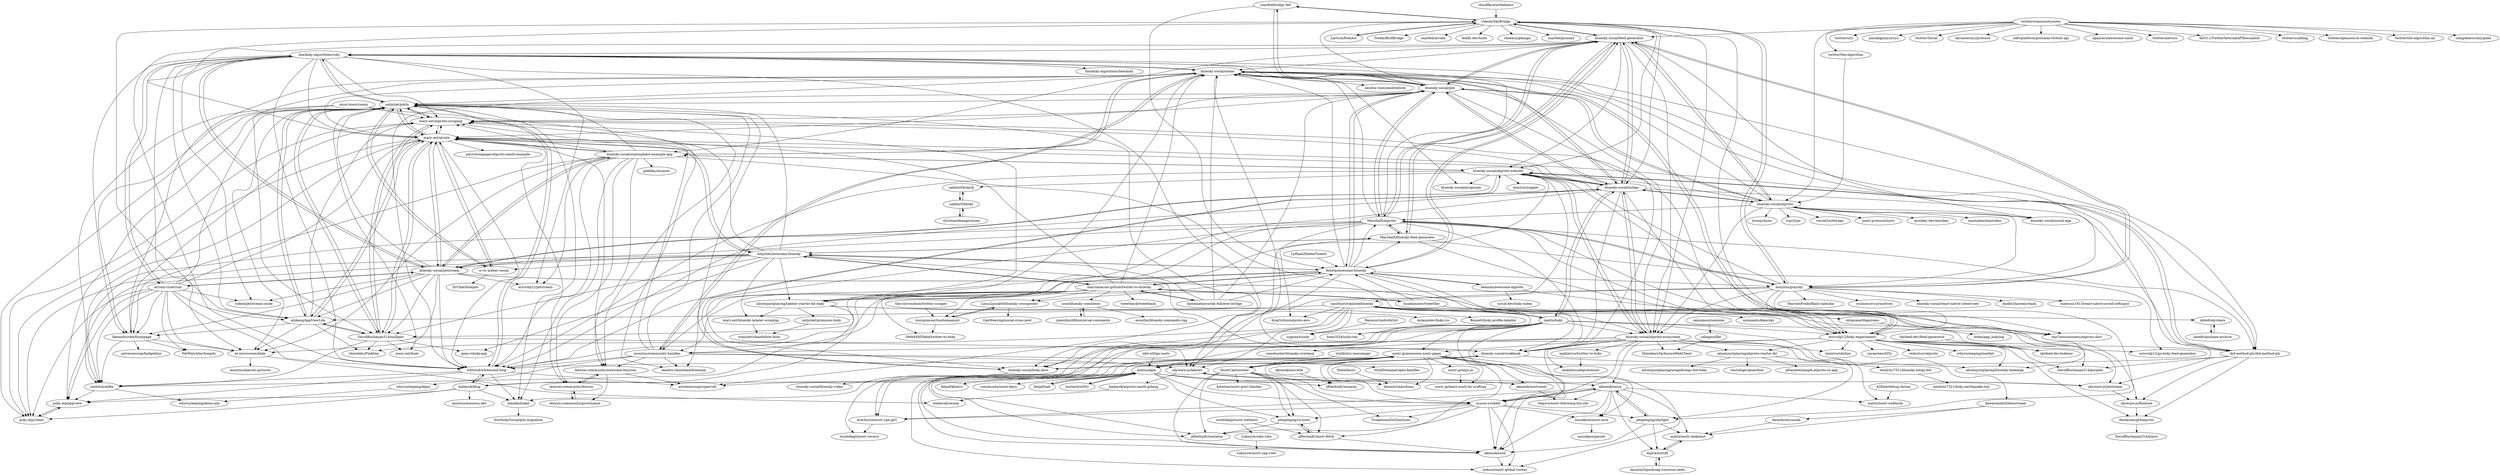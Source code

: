 digraph G {
"snarfed/bridgy-fed" -> "videah/SkyBridge" ["e"=1]
"snarfed/bridgy-fed" -> "bluesky-social/pds" ["e"=1]
"snarfed/bridgy-fed" -> "fishttp/awesome-bluesky" ["e"=1]
"irislib/iris-messenger" -> "SnowCait/nostter" ["e"=1]
"RasmusLindroth/tut" -> "sugyan/tuisky" ["e"=1]
"twitter/communitynotes" -> "twitter/opensource-website" ["e"=1]
"twitter/communitynotes" -> "twitter/the-algorithm-ml" ["e"=1]
"twitter/communitynotes" -> "compdemocracy/polis" ["e"=1]
"twitter/communitynotes" -> "bluesky-social/atproto"
"twitter/communitynotes" -> "twitter/util" ["e"=1]
"twitter/communitynotes" -> "paradigmxyz/cryo" ["e"=1]
"twitter/communitynotes" -> "bluesky-social/feed-generator"
"twitter/communitynotes" -> "twitter/Serial" ["e"=1]
"twitter/communitynotes" -> "farcasterxyz/protocol" ["e"=1]
"twitter/communitynotes" -> "xdevplatform/postman-twitter-api" ["e"=1]
"twitter/communitynotes" -> "aljazceru/awesome-nostr" ["e"=1]
"twitter/communitynotes" -> "twitter/metrics"
"twitter/communitynotes" -> "twitter/the-algorithm" ["e"=1]
"twitter/communitynotes" -> "fa0311/TwitterInternalAPIDocument" ["e"=1]
"twitter/communitynotes" -> "twitter/scalding" ["e"=1]
"nbd-wtf/go-nostr" -> "mattn/algia" ["e"=1]
"bluesky-social/atproto" -> "bluesky-social/social-app" ["e"=1]
"bluesky-social/atproto" -> "bluesky-social/feed-generator"
"bluesky-social/atproto" -> "bluesky-social/indigo"
"bluesky-social/atproto" -> "bluesky-social/pds"
"bluesky-social/atproto" -> "nostr-protocol/nostr" ["e"=1]
"bluesky-social/atproto" -> "bluesky-social/atproto-website"
"bluesky-social/atproto" -> "bluesky-social/atproto-ecosystem"
"bluesky-social/atproto" -> "misskey-dev/misskey" ["e"=1]
"bluesky-social/atproto" -> "mastodon/mastodon" ["e"=1]
"bluesky-social/atproto" -> "mozzius/graysky"
"bluesky-social/atproto" -> "bluesky-social/ozone"
"bluesky-social/atproto" -> "honojs/hono" ["e"=1]
"bluesky-social/atproto" -> "MarshalX/atproto"
"bluesky-social/atproto" -> "trpc/trpc" ["e"=1]
"bluesky-social/atproto" -> "vercel/turborepo" ["e"=1]
"twitter/the-algorithm" -> "bluesky-social/atproto" ["e"=1]
"the-convocation/twitter-scraper" -> "louisgrasset/touitomamout" ["e"=1]
"fiatjaf/nak" -> "mattn/algia" ["e"=1]
"428lab/debug-shrine" -> "mattn/nostr-webhook"
"bluesky-social/social-app" -> "bluesky-social/atproto" ["e"=1]
"hoytech/strfry" -> "mattn/algia" ["e"=1]
"bluesky-social/atproto-website" -> "did-method-plc/did-method-plc"
"bluesky-social/atproto-website" -> "bluesky-social/bsky-docs"
"bluesky-social/atproto-website" -> "bluesky-social/statusphere-example-app"
"bluesky-social/atproto-website" -> "bluesky-social/atproto-ecosystem"
"bluesky-social/atproto-website" -> "bluesky-social/proposals"
"bluesky-social/atproto-website" -> "bluesky-social/indigo"
"bluesky-social/atproto-website" -> "bluesky-social/cookbook"
"bluesky-social/atproto-website" -> "penpenpng/skylight"
"bluesky-social/atproto-website" -> "whtwnd/whitewind-blog"
"bluesky-social/atproto-website" -> "KingYoSun/atproto-aws"
"bluesky-social/atproto-website" -> "mozzius/yapper"
"bluesky-social/atproto-website" -> "uakihir0/bsky4j"
"bluesky-social/indigo" -> "bluesky-social/pds"
"bluesky-social/indigo" -> "bluesky-social/jetstream"
"bluesky-social/indigo" -> "did-method-plc/did-method-plc"
"bluesky-social/indigo" -> "bluesky-social/atproto"
"bluesky-social/indigo" -> "bluesky-social/ozone"
"bluesky-social/indigo" -> "bluesky-social/atproto-ecosystem"
"bluesky-social/indigo" -> "bluesky-social/atproto-website"
"bluesky-social/indigo" -> "whtwnd/whitewind-blog"
"bluesky-social/indigo" -> "bluesky-social/bsky-docs"
"bluesky-social/indigo" -> "bluesky-social/feed-generator"
"bluesky-social/indigo" -> "mattn/bsky"
"bluesky-social/indigo" -> "bluesky-social/cookbook"
"bluesky-social/indigo" -> "ericvolp12/bsky-experiments"
"bluesky-social/indigo" -> "mary-ext/atproto-scraping"
"bluesky-social/indigo" -> "mary-ext/atcute"
"MarshalX/atproto" -> "MarshalX/bluesky-feed-generator"
"MarshalX/atproto" -> "bluesky-social/feed-generator"
"MarshalX/atproto" -> "ericvolp12/bsky-experiments"
"MarshalX/atproto" -> "did-method-plc/did-method-plc"
"MarshalX/atproto" -> "blacksky-algorithms/rsky"
"MarshalX/atproto" -> "bluesky-social/ozone"
"MarshalX/atproto" -> "mozzius/graysky"
"MarshalX/atproto" -> "whtwnd/whitewind-blog"
"MarshalX/atproto" -> "bluesky-social/bsky-docs"
"MarshalX/atproto" -> "bluesky-social/jetstream"
"MarshalX/atproto" -> "bluesky-social/cookbook"
"MarshalX/atproto" -> "mozzius/community-handles"
"MarshalX/atproto" -> "myConsciousness/atproto.dart" ["e"=1]
"MarshalX/atproto" -> "ziodotsh/atfile"
"MarshalX/atproto" -> "bluesky-social/pds"
"cloudflare/wildebeest" -> "videah/SkyBridge" ["e"=1]
"Lartsch/FediAct" -> "videah/SkyBridge" ["e"=1]
"camomeui/camome" -> "sabigara/flat"
"akiomik/nostrends" -> "heguro/nostr-following-list-util"
"Lyfhael/DeleteTweets" -> "fishttp/awesome-bluesky" ["e"=1]
"videah/SkyBridge" -> "Treeki/BirdBridge"
"videah/SkyBridge" -> "mozzius/graysky"
"videah/SkyBridge" -> "whtwnd/whitewind-blog"
"videah/SkyBridge" -> "snarfed/bridgy-fed" ["e"=1]
"videah/SkyBridge" -> "bluesky-social/indigo"
"videah/SkyBridge" -> "bluesky-social/atproto-ecosystem"
"videah/SkyBridge" -> "bluesky-social/feed-generator"
"videah/SkyBridge" -> "Lartsch/FediAct" ["e"=1]
"videah/SkyBridge" -> "alnkesq/AppViewLite"
"videah/SkyBridge" -> "snarfed/arroba"
"videah/SkyBridge" -> "myConsciousness/atproto.dart" ["e"=1]
"videah/SkyBridge" -> "fedify-dev/hollo" ["e"=1]
"videah/SkyBridge" -> "cheeaun/phanpy" ["e"=1]
"videah/SkyBridge" -> "bluesky-social/atproto-website"
"videah/SkyBridge" -> "snarfed/granary" ["e"=1]
"nostr-jp/awesome-nostr-japan" -> "penpenpng/rx-nostr"
"nostr-jp/awesome-nostr-japan" -> "jiftechnify/nostr-fetch"
"nostr-jp/awesome-nostr-japan" -> "akiomik/nosli"
"nostr-jp/awesome-nostr-japan" -> "syusui-s/rabbit"
"nostr-jp/awesome-nostr-japan" -> "murakmii/nostr-mux"
"nostr-jp/awesome-nostr-japan" -> "nostr-jp/nips-ja"
"nostr-jp/awesome-nostr-japan" -> "SnowCait/nostter"
"nostr-jp/awesome-nostr-japan" -> "akiomik/nostrends"
"nostr-jp/awesome-nostr-japan" -> "nostr-jp/learn-nostr-by-crafting"
"nostr-jp/awesome-nostr-japan" -> "darashi/searchnos"
"nostr-jp/awesome-nostr-japan" -> "erechorse/nostr-cpn-girl"
"nostr-jp/awesome-nostr-japan" -> "jiftechnify/nosaray"
"nostr-jp/awesome-nostr-japan" -> "imksoo/nostr-global-viewer"
"nostr-jp/awesome-nostr-japan" -> "jiftechnify/nostatus"
"nostr-jp/awesome-nostr-japan" -> "mattn/algia"
"mozzius/graysky" -> "videah/SkyBridge"
"mozzius/graysky" -> "ericvolp12/bsky-experiments"
"mozzius/graysky" -> "MarshalX/atproto"
"mozzius/graysky" -> "bluesky-social/atproto-website"
"mozzius/graysky" -> "bluesky-social/atproto-ecosystem"
"mozzius/graysky" -> "bluesky-social/ozone"
"mozzius/graysky" -> "spuithori/tokimekibluesky"
"mozzius/graysky" -> "myConsciousness/atproto.dart" ["e"=1]
"mozzius/graysky" -> "MarceloPrado/flash-calendar" ["e"=1]
"mozzius/graysky" -> "roninoss/rn-primitives" ["e"=1]
"mozzius/graysky" -> "bluesky-social/feed-generator"
"mozzius/graysky" -> "mozzius/community-handles"
"mozzius/graysky" -> "bluesky-social/react-native-uitextview" ["e"=1]
"mozzius/graysky" -> "bndkt/sharemystack" ["e"=1]
"mozzius/graysky" -> "mateusz1913/react-native-avoid-softinput" ["e"=1]
"bluesky-social/feed-generator" -> "MarshalX/bluesky-feed-generator"
"bluesky-social/feed-generator" -> "bluesky-social/atproto"
"bluesky-social/feed-generator" -> "bluesky-social/pds"
"bluesky-social/feed-generator" -> "bluesky-social/ozone"
"bluesky-social/feed-generator" -> "bluesky-social/indigo"
"bluesky-social/feed-generator" -> "MarshalX/atproto"
"bluesky-social/feed-generator" -> "bluesky-social/atproto-website"
"bluesky-social/feed-generator" -> "fishttp/awesome-bluesky"
"bluesky-social/feed-generator" -> "bluesky-social/statusphere-example-app"
"bluesky-social/feed-generator" -> "bluesky-social/social-app" ["e"=1]
"bluesky-social/feed-generator" -> "bluesky-social/atproto-ecosystem"
"bluesky-social/feed-generator" -> "blacksky-algorithms/rsky"
"bluesky-social/feed-generator" -> "videah/SkyBridge"
"bluesky-social/feed-generator" -> "mozzius/graysky"
"bluesky-social/feed-generator" -> "mary-ext/atcute"
"darashi/murasaki" -> "mattn/nostr-haikubot"
"bluesky-social/pds" -> "bluesky-social/indigo"
"bluesky-social/pds" -> "bluesky-social/feed-generator"
"bluesky-social/pds" -> "bluesky-social/ozone"
"bluesky-social/pds" -> "bluesky-social/atproto"
"bluesky-social/pds" -> "fishttp/awesome-bluesky"
"bluesky-social/pds" -> "blacksky-algorithms/rsky"
"bluesky-social/pds" -> "mary-ext/atcute"
"bluesky-social/pds" -> "MarshalX/atproto"
"bluesky-social/pds" -> "bluesky-social/atproto-ecosystem"
"bluesky-social/pds" -> "snarfed/bridgy-fed" ["e"=1]
"bluesky-social/pds" -> "mary-ext/atproto-scraping"
"bluesky-social/pds" -> "whtwnd/whitewind-blog"
"bluesky-social/pds" -> "bluesky-social/cookbook"
"bluesky-social/pds" -> "notjuliet/pdsls"
"bluesky-social/pds" -> "videah/SkyBridge"
"mozzius/community-handles" -> "notjuliet/pdsls"
"mozzius/community-handles" -> "SlickDomique/open-handles"
"mozzius/community-handles" -> "skyware-js/labeler"
"mozzius/community-handles" -> "mary-ext/atproto-scraping"
"mozzius/community-handles" -> "bluesky-social/ozone"
"mozzius/community-handles" -> "aendra-rininsland/bluemoji"
"mozzius/community-handles" -> "whyrusleeping/algoz"
"mozzius/community-handles" -> "lexicon-community/awesome-lexicons"
"mozzius/community-handles" -> "whtwnd/whitewind-blog"
"kawamataryo/sky-follower-bridge" -> "marcomaroni-github/twitter-to-bluesky" ["e"=1]
"kawamataryo/sky-follower-bridge" -> "notjuliet/awesome-bluesky" ["e"=1]
"kawamataryo/sky-follower-bridge" -> "fishttp/awesome-bluesky" ["e"=1]
"kawamataryo/sky-follower-bridge" -> "bluesky-social/ozone" ["e"=1]
"kawamataryo/sky-follower-bridge" -> "bluesky-social/pds" ["e"=1]
"Linus2punkt0/bluesky-crossposter" -> "louisgrasset/touitomamout"
"Linus2punkt0/bluesky-crossposter" -> "GanWeaving/social-cross-post"
"fishttp/awesome-bluesky" -> "notjuliet/awesome-bluesky"
"fishttp/awesome-bluesky" -> "beeman/awesome-atproto"
"fishttp/awesome-bluesky" -> "bluesky-social/pds"
"fishttp/awesome-bluesky" -> "bluesky-social/feed-generator"
"fishttp/awesome-bluesky" -> "ericvolp12/bsky-experiments"
"fishttp/awesome-bluesky" -> "MarshalX/bluesky-feed-generator"
"fishttp/awesome-bluesky" -> "Linus2punkt0/bluesky-crossposter"
"fishttp/awesome-bluesky" -> "bluesky-social/atproto-ecosystem"
"fishttp/awesome-bluesky" -> "bluesky-social/ozone"
"fishttp/awesome-bluesky" -> "bluesky-social/bsky-docs"
"fishttp/awesome-bluesky" -> "mozzius/graysky"
"fishttp/awesome-bluesky" -> "mozzius/community-handles"
"fishttp/awesome-bluesky" -> "MarshalX/atproto"
"fishttp/awesome-bluesky" -> "aliceisjustplaying/labeler-starter-kit-bsky"
"fishttp/awesome-bluesky" -> "marcomaroni-github/twitter-to-bluesky"
"aliceisjustplaying/atproto-starter-kit" -> "aliceisjustplaying/songofsongs-bot-bsky"
"aliceisjustplaying/atproto-starter-kit" -> "tautologer/poastbox"
"aliceisjustplaying/atproto-starter-kit" -> "pfrazee/example-atproto-rn-app"
"aliceisjustplaying/atproto-starter-kit" -> "emilyliu7321/bluesky-emoji-bot"
"mattn/bsky" -> "spuithori/tokimekibluesky"
"mattn/bsky" -> "mattn/algia"
"mattn/bsky" -> "syusui-s/rabbit"
"mattn/bsky" -> "nostr-jp/awesome-nostr-japan"
"mattn/bsky" -> "akiomik/nosli"
"mattn/bsky" -> "bluesky-social/indigo"
"mattn/bsky" -> "bluesky-social/bsky-docs"
"mattn/bsky" -> "hota1024/ucho-ten"
"mattn/bsky" -> "ericvolp12/bsky-experiments"
"mattn/bsky" -> "bluesky-social/atproto-ecosystem"
"mattn/bsky" -> "myConsciousness/atproto.dart" ["e"=1]
"mattn/bsky" -> "kawarimidoll/bluestream"
"mattn/bsky" -> "sugyan/tuisky"
"mattn/bsky" -> "studiokaiji/nostr-reversi"
"mattn/bsky" -> "erechorse/nostr-cpn-girl"
"penpenpng/rx-nostr" -> "jiftechnify/nostr-fetch"
"penpenpng/rx-nostr" -> "jiftechnify/nostatus"
"did-method-plc/did-method-plc" -> "feenkcom/gt4atproto"
"did-method-plc/did-method-plc" -> "DavidBuchanan314/picopds"
"did-method-plc/did-method-plc" -> "bluesky-social/atproto-website"
"did-method-plc/did-method-plc" -> "skyware-js/firehose"
"did-method-plc/did-method-plc" -> "whtwnd/whitewind-blog"
"beeman/awesome-atproto" -> "scrub-dev/bsky-index"
"beeman/awesome-atproto" -> "fishttp/awesome-bluesky"
"beeman/awesome-atproto" -> "aliceisjustplaying/bluesky-heatmap"
"bluesky-social/atproto-ecosystem" -> "akiomik/nosli"
"bluesky-social/atproto-ecosystem" -> "bluesky-social/atproto-website"
"bluesky-social/atproto-ecosystem" -> "louislva/skyline"
"bluesky-social/atproto-ecosystem" -> "ianklatzco/twitter-to-bsky"
"bluesky-social/atproto-ecosystem" -> "bluesky-social/indigo"
"bluesky-social/atproto-ecosystem" -> "syusui-s/rabbit"
"bluesky-social/atproto-ecosystem" -> "ianklatzco/atprototools"
"bluesky-social/atproto-ecosystem" -> "xenohunter/bluesky-overhaul"
"bluesky-social/atproto-ecosystem" -> "penpenpng/skylight"
"bluesky-social/atproto-ecosystem" -> "akiomik/seiun"
"bluesky-social/atproto-ecosystem" -> "mattn/nostr-webhook"
"bluesky-social/atproto-ecosystem" -> "nostr-jp/awesome-nostr-japan"
"bluesky-social/atproto-ecosystem" -> "mozzius/community-handles"
"bluesky-social/atproto-ecosystem" -> "aliceisjustplaying/atproto-starter-kit"
"bluesky-social/atproto-ecosystem" -> "ShinoharaTa/AozoraWebClient"
"kawarimidoll/bluestream" -> "mattn/nostr-haikubot"
"kawarimidoll/bluestream" -> "darashi/murasaki"
"SnowCait/nostter" -> "syusui-s/rabbit"
"SnowCait/nostter" -> "TsukemonoGit/lumilumi"
"SnowCait/nostter" -> "akiomik/seiun"
"SnowCait/nostter" -> "jiftechnify/nostr-fetch"
"SnowCait/nostter" -> "akiomik/nosli"
"SnowCait/nostter" -> "nostr-jp/awesome-nostr-japan"
"SnowCait/nostter" -> "penpenpng/rx-nostr"
"SnowCait/nostter" -> "jiftechnify/nostatus"
"SnowCait/nostter" -> "koteitan/nostr-post-checker"
"ericvolp12/bsky-experiments" -> "aliceisjustplaying/bluesky-heatmap"
"ericvolp12/bsky-experiments" -> "feenkcom/gt4atproto"
"ericvolp12/bsky-experiments" -> "caraesten/ATty"
"ericvolp12/bsky-experiments" -> "aliceisjustplaying/atproto-starter-kit"
"ericvolp12/bsky-experiments" -> "ericvolp12/go-bsky-feed-generator"
"ericvolp12/bsky-experiments" -> "mary-ext/atproto-scraping"
"ericvolp12/bsky-experiments" -> "bluesky-social/ozone"
"ericvolp12/bsky-experiments" -> "DavidBuchanan314/picopds"
"ericvolp12/bsky-experiments" -> "did-method-plc/did-method-plc"
"ericvolp12/bsky-experiments" -> "louislva/skyline"
"ericvolp12/bsky-experiments" -> "redsolver/atproto"
"ericvolp12/bsky-experiments" -> "skyfeed-dev/indexer"
"ericvolp12/bsky-experiments" -> "whyrusleeping/market"
"ericvolp12/bsky-experiments" -> "bluesky-social/cookbook"
"ericvolp12/bsky-experiments" -> "astrenoxcoop/supercell"
"louisgrasset/touitomamout" -> "Linus2punkt0/bluesky-crossposter"
"louisgrasset/touitomamout" -> "59de44955ebd/twitter-to-bsky"
"spuithori/tokimekibluesky" -> "mimonelu/klearsky"
"spuithori/tokimekibluesky" -> "mkizka/linkat"
"spuithori/tokimekibluesky" -> "alnkesq/AppViewLite"
"spuithori/tokimekibluesky" -> "hota1024/ucho-ten"
"spuithori/tokimekibluesky" -> "ioriayane/Hagoromo"
"spuithori/tokimekibluesky" -> "nkte8/skyshare"
"spuithori/tokimekibluesky" -> "mattn/bsky"
"spuithori/tokimekibluesky" -> "DavidBuchanan314/picopds"
"spuithori/tokimekibluesky" -> "shinolabs/PinkSea"
"spuithori/tokimekibluesky" -> "KingYoSun/atproto-aws"
"spuithori/tokimekibluesky" -> "haileyok/blug"
"spuithori/tokimekibluesky" -> "skyware-js/labeler"
"mattn/algia" -> "fiatjaf/nak" ["e"=1]
"mattn/algia" -> "syusui-s/rabbit"
"mattn/algia" -> "jiftechnify/nosaray"
"mattn/algia" -> "jiftechnify/nostatus"
"mattn/algia" -> "nostr-jp/awesome-nostr-japan"
"mattn/algia" -> "hoytech/strfry" ["e"=1]
"mattn/algia" -> "akiomik/nosli"
"mattn/algia" -> "penpenpng/rx-nostr"
"mattn/algia" -> "imksoo/nostr-global-viewer"
"mattn/algia" -> "fiatjaf/khatru" ["e"=1]
"mattn/algia" -> "akiomik/nostrends"
"mattn/algia" -> "susumuota/nostr-keyx"
"mattn/algia" -> "darashi/searchnos"
"kojira/nostify" -> "mattn/nostr-haikubot"
"kojira/nostify" -> "darashi/liquidsoap-voicevox-radio"
"akiomik/nosli" -> "imksoo/nostr-global-viewer"
"syusui-s/rabbit" -> "akiomik/nosli"
"syusui-s/rabbit" -> "TsukemonoGit/lumilumi"
"syusui-s/rabbit" -> "akiomik/seiun"
"syusui-s/rabbit" -> "erechorse/nostr-cpn-girl"
"syusui-s/rabbit" -> "imksoo/nostr-global-viewer"
"syusui-s/rabbit" -> "penpenpng/rx-nostr"
"syusui-s/rabbit" -> "murakmii/nostr-mux"
"syusui-s/rabbit" -> "penpenpng/skylight"
"syusui-s/rabbit" -> "jiftechnify/nostatus"
"murakmii/nostr-mux" -> "murakmii/garnet"
"penpenpng/skylight" -> "mattn/nostr-haikubot"
"penpenpng/skylight" -> "akiomik/seiun"
"penpenpng/skylight" -> "kojira/nostify"
"penpenpng/skylight" -> "akiomik/nosli"
"sabigara/flat" -> "ShinoharaTa/AozoraWebClient"
"akiomik/seiun" -> "penpenpng/skylight"
"akiomik/seiun" -> "mattn/nostr-webhook"
"akiomik/seiun" -> "erechorse/nostr-cpn-girl"
"akiomik/seiun" -> "syusui-s/rabbit"
"akiomik/seiun" -> "murakmii/nostr-mux"
"akiomik/seiun" -> "kojira/nostify"
"akiomik/seiun" -> "akiomik/nosli"
"akiomik/seiun" -> "heguro/nostr-following-list-util"
"akiomik/seiun" -> "mattn/nostr-haikubot"
"erechorse/nostr-cpn-girl" -> "studiokaiji/nostr-reversi"
"jiftechnify/nostr-fetch" -> "penpenpng/rx-nostr"
"jiftechnify/nostr-fetch" -> "akiomik/nosli"
"darashi/liquidsoap-voicevox-radio" -> "kojira/nostify"
"mattn/nostr-haikubot" -> "kojira/nostify"
"akiomik/nosvelte" -> "jiftechnify/nosaray"
"Lokuyow/sats-rate" -> "Lokuyow/nostr-zap-view"
"studiokaiji/nostr-webhost" -> "jiftechnify/nostr-fetch"
"studiokaiji/nostr-webhost" -> "Lokuyow/sats-rate"
"blacksky-algorithms/rsky" -> "atrium-rs/atrium"
"blacksky-algorithms/rsky" -> "notjuliet/pdsls"
"blacksky-algorithms/rsky" -> "mary-ext/atproto-scraping"
"blacksky-algorithms/rsky" -> "bluesky-social/ozone"
"blacksky-algorithms/rsky" -> "whtwnd/whitewind-blog"
"blacksky-algorithms/rsky" -> "bluesky-social/jetstream"
"blacksky-algorithms/rsky" -> "likeandscribe/frontpage"
"blacksky-algorithms/rsky" -> "mary-ext/atcute"
"blacksky-algorithms/rsky" -> "blacksky-algorithms/blacksky"
"blacksky-algorithms/rsky" -> "at-microcosm/links"
"blacksky-algorithms/rsky" -> "alnkesq/AppViewLite"
"blacksky-algorithms/rsky" -> "astrenoxcoop/supercell"
"blacksky-algorithms/rsky" -> "videah/jetstream-oxide"
"blacksky-algorithms/rsky" -> "did-method-plc/did-method-plc"
"blacksky-algorithms/rsky" -> "ericvolp12/jetstream"
"feenkcom/gt4atproto" -> "DavidBuchanan314/atmst"
"ianklatzco/twitter-to-bsky" -> "ianklatzco/atprototools"
"skyfeed-dev/feed-generator" -> "skyfeed-dev/indexer"
"MarshalX/bluesky-feed-generator" -> "MarshalX/atproto"
"MarshalX/bluesky-feed-generator" -> "bluesky-social/feed-generator"
"MarshalX/bluesky-feed-generator" -> "notjuliet/awesome-bluesky"
"MarshalX/bluesky-feed-generator" -> "ericvolp12/go-bsky-feed-generator"
"MarshalX/bluesky-feed-generator" -> "aliceisjustplaying/labeler-starter-kit-bsky"
"MarshalX/bluesky-feed-generator" -> "ericvolp12/bsky-experiments"
"atrium-rs/atrium" -> "blacksky-algorithms/rsky"
"atrium-rs/atrium" -> "notjuliet/pdsls"
"atrium-rs/atrium" -> "NetWatchInc/hexpds"
"atrium-rs/atrium" -> "bluesky-social/jetstream"
"atrium-rs/atrium" -> "videah/jetstream-oxide"
"atrium-rs/atrium" -> "likeandscribe/frontpage"
"atrium-rs/atrium" -> "alnkesq/AppViewLite"
"atrium-rs/atrium" -> "whtwnd/whitewind-blog"
"atrium-rs/atrium" -> "mary-ext/atcute"
"atrium-rs/atrium" -> "psky-atp/appview"
"atrium-rs/atrium" -> "at-microcosm/links"
"atrium-rs/atrium" -> "ziodotsh/atfile"
"atrium-rs/atrium" -> "psky-atp/client"
"christiandeange/ozone" -> "uakihir0/kbsky"
"uakihir0/bsky4j" -> "uakihir0/kbsky"
"emilyliu7321/bluesky-emoji-bot" -> "emilyliu7321/bsky-earthquake-bot"
"whyrusleeping/algoz" -> "whyrusleeping/demo-atp"
"ioriayane/Hagoromo" -> "hidea/app_bskylog"
"lucahammer/tweetXer" -> "marcomaroni-github/twitter-to-bluesky" ["e"=1]
"lucahammer/tweetXer" -> "fishttp/awesome-bluesky" ["e"=1]
"lucahammer/tweetXer" -> "ericvolp12/bsky-experiments" ["e"=1]
"bluesky-social/ozone" -> "blacksky-algorithms/rsky"
"bluesky-social/ozone" -> "skyware-js/labeler"
"bluesky-social/ozone" -> "bluesky-social/proposals"
"bluesky-social/ozone" -> "DavidBuchanan314/millipds"
"bluesky-social/ozone" -> "mozzius/community-handles"
"bluesky-social/ozone" -> "aliceisjustplaying/labeler-starter-kit-bsky"
"bluesky-social/ozone" -> "bluesky-social/statusphere-example-app"
"bluesky-social/ozone" -> "bluesky-social/pds"
"bluesky-social/ozone" -> "aendra-rininsland/xblock"
"bluesky-social/ozone" -> "ericvolp12/bsky-experiments"
"bluesky-social/ozone" -> "mary-ext/atcute"
"bluesky-social/ozone" -> "notjuliet/pdsls"
"bluesky-social/ozone" -> "bluesky-social/indigo"
"bluesky-social/ozone" -> "did-method-plc/did-method-plc"
"bluesky-social/ozone" -> "likeandscribe/frontpage"
"marcomaroni-github/twitter-to-bluesky" -> "notjuliet/awesome-bluesky"
"marcomaroni-github/twitter-to-bluesky" -> "haileyok/blug"
"marcomaroni-github/twitter-to-bluesky" -> "tweetback/tweetback" ["e"=1]
"marcomaroni-github/twitter-to-bluesky" -> "aliceisjustplaying/labeler-starter-kit-bsky"
"marcomaroni-github/twitter-to-bluesky" -> "czue/bluesky-comments"
"marcomaroni-github/twitter-to-bluesky" -> "kawamataryo/sky-follower-bridge" ["e"=1]
"marcomaroni-github/twitter-to-bluesky" -> "DavidBuchanan314/millipds"
"marcomaroni-github/twitter-to-bluesky" -> "lucahammer/tweetXer" ["e"=1]
"marcomaroni-github/twitter-to-bluesky" -> "bluesky-social/ozone"
"marcomaroni-github/twitter-to-bluesky" -> "mary-ext/atcute"
"marcomaroni-github/twitter-to-bluesky" -> "whtwnd/whitewind-blog"
"marcomaroni-github/twitter-to-bluesky" -> "louisgrasset/touitomamout"
"marcomaroni-github/twitter-to-bluesky" -> "Linus2punkt0/bluesky-crossposter"
"marcomaroni-github/twitter-to-bluesky" -> "fishttp/awesome-bluesky"
"marcomaroni-github/twitter-to-bluesky" -> "59de44955ebd/twitter-to-bsky"
"likeandscribe/frontpage" -> "at-microcosm/links"
"likeandscribe/frontpage" -> "ziodotsh/atfile"
"likeandscribe/frontpage" -> "mary-ext/atproto-scraping"
"likeandscribe/frontpage" -> "astrenoxcoop/badgeblue"
"likeandscribe/frontpage" -> "NetWatchInc/hexpds"
"haileyok/blug" -> "psky-atp/appview"
"haileyok/blug" -> "whtwnd/whitewind-blog"
"haileyok/blug" -> "mozzius/mozzius.dev"
"haileyok/blug" -> "psky-atp/client"
"haileyok/blug" -> "mkizka/linkat"
"Yonle/bostr" -> "darashi/searchnos" ["e"=1]
"bluesky-social/cookbook" -> "bluesky-social/bsky-docs"
"bluesky-social/cookbook" -> "aliceisjustplaying/bluesky-heatmap"
"mary-ext/bluesky-labeler-scraping" -> "notjuliet/cleanfollow-bsky"
"nostr-jp/nips-ja" -> "nostr-jp/learn-nostr-by-crafting"
"DavidBuchanan314/millipds" -> "mary-ext/boat"
"DavidBuchanan314/millipds" -> "skyware-js/labeler"
"DavidBuchanan314/millipds" -> "mary-ext/atproto-scraping"
"DavidBuchanan314/millipds" -> "mary-ext/atcute"
"DavidBuchanan314/millipds" -> "notjuliet/pdsls"
"DavidBuchanan314/millipds" -> "shinolabs/PinkSea"
"DavidBuchanan314/millipds" -> "ziodotsh/atfile"
"DavidBuchanan314/millipds" -> "goeo-/cbsky.app"
"DavidBuchanan314/millipds" -> "alnkesq/AppViewLite"
"bluesky-social/bsky-docs" -> "bluesky-social/atproto-website"
"bluesky-social/bsky-docs" -> "bluesky-social/cookbook"
"bluesky-social/bsky-docs" -> "bluesky-social/bluesky-video"
"nkte8/skyshare-archive" -> "nkte8/skyshare"
"mary-ext/atproto-scraping" -> "DavidBuchanan314/millipds"
"mary-ext/atproto-scraping" -> "mary-ext/atcute"
"mary-ext/atproto-scraping" -> "notjuliet/pdsls"
"mary-ext/atproto-scraping" -> "psky-atp/client"
"uakihir0/kbsky" -> "uakihir0/bsky4j"
"uakihir0/kbsky" -> "christiandeange/ozone"
"nkte8/skyshare" -> "nkte8/skyshare-archive"
"skyware-js/firehose" -> "feenkcom/gt4atproto"
"notjuliet/awesome-bluesky" -> "fishttp/awesome-bluesky"
"notjuliet/awesome-bluesky" -> "notjuliet/pdsls"
"notjuliet/awesome-bluesky" -> "mary-ext/atcute"
"notjuliet/awesome-bluesky" -> "mary-ext/atproto-scraping"
"notjuliet/awesome-bluesky" -> "psky-atp/client"
"notjuliet/awesome-bluesky" -> "DavidBuchanan314/millipds"
"notjuliet/awesome-bluesky" -> "mary-ext/bluesky-labeler-scraping"
"notjuliet/awesome-bluesky" -> "MarshalX/bluesky-feed-generator"
"notjuliet/awesome-bluesky" -> "bluesky-social/jetstream"
"notjuliet/awesome-bluesky" -> "aliceisjustplaying/labeler-starter-kit-bsky"
"notjuliet/awesome-bluesky" -> "marcomaroni-github/twitter-to-bluesky"
"notjuliet/awesome-bluesky" -> "bluesky-social/cookbook"
"notjuliet/awesome-bluesky" -> "a-viv-a/deer-social"
"notjuliet/awesome-bluesky" -> "psky-atp/appview"
"notjuliet/awesome-bluesky" -> "goeo-/cbsky.app"
"lexicon-community/awesome-lexicons" -> "lexicon-community/lexicon"
"lexicon-community/awesome-lexicons" -> "lexicon-community/governance"
"lexicon-community/awesome-lexicons" -> "astrenoxcoop/supercell"
"joneslloyd/bluniversal-comments" -> "czue/bluesky-comments"
"mary-ext/atcute" -> "notjuliet/pdsls"
"mary-ext/atcute" -> "alnkesq/AppViewLite"
"mary-ext/atcute" -> "mary-ext/atproto-scraping"
"mary-ext/atcute" -> "DavidBuchanan314/millipds"
"mary-ext/atcute" -> "lexicon-community/lexicon"
"mary-ext/atcute" -> "a-viv-a/deer-social"
"mary-ext/atcute" -> "pilcrowonpaper/atproto-oauth-example"
"mary-ext/atcute" -> "bluesky-social/statusphere-example-app"
"mary-ext/atcute" -> "bluesky-social/jetstream"
"mary-ext/atcute" -> "psky-atp/client"
"mary-ext/atcute" -> "whtwnd/whitewind-blog"
"mary-ext/atcute" -> "lexicon-community/awesome-lexicons"
"mary-ext/atcute" -> "skyware-js/jetstream"
"mary-ext/atcute" -> "ziodotsh/atfile"
"mary-ext/atcute" -> "notjuliet/awesome-bluesky"
"ziodotsh/atfile" -> "psky-atp/appview"
"ziodotsh/atfile" -> "whyrusleeping/demo-atp"
"czue/bluesky-comments" -> "joneslloyd/bluniversal-comments"
"czue/bluesky-comments" -> "ascorbic/bluesky-comments-tag"
"bluesky-social/statusphere-example-app" -> "mary-ext/atcute"
"bluesky-social/statusphere-example-app" -> "likeandscribe/frontpage"
"bluesky-social/statusphere-example-app" -> "notjuliet/pdsls"
"bluesky-social/statusphere-example-app" -> "mary-ext/atproto-scraping"
"bluesky-social/statusphere-example-app" -> "bluesky-social/atproto-website"
"bluesky-social/statusphere-example-app" -> "lexicon-community/lexicon"
"bluesky-social/statusphere-example-app" -> "lexicon-community/awesome-lexicons"
"bluesky-social/statusphere-example-app" -> "at-microcosm/links"
"bluesky-social/statusphere-example-app" -> "whtwnd/whitewind-blog"
"bluesky-social/statusphere-example-app" -> "ericvolp12/jetstream"
"bluesky-social/statusphere-example-app" -> "mkizka/linkat"
"bluesky-social/statusphere-example-app" -> "bluesky-social/cookbook"
"bluesky-social/statusphere-example-app" -> "bluesky-social/jetstream"
"bluesky-social/statusphere-example-app" -> "bluesky-social/ozone"
"bluesky-social/statusphere-example-app" -> "pdelfan/ouranos"
"bluesky-social/jetstream" -> "ericvolp12/jetstream"
"bluesky-social/jetstream" -> "notjuliet/pdsls"
"bluesky-social/jetstream" -> "mary-ext/atcute"
"bluesky-social/jetstream" -> "blacksky-algorithms/rsky"
"bluesky-social/jetstream" -> "skyware-js/jetstream"
"bluesky-social/jetstream" -> "likeandscribe/frontpage"
"bluesky-social/jetstream" -> "atrium-rs/atrium"
"bluesky-social/jetstream" -> "bluesky-social/indigo"
"bluesky-social/jetstream" -> "skyware-js/firehose"
"bluesky-social/jetstream" -> "bluesky-social/statusphere-example-app"
"bluesky-social/jetstream" -> "whtwnd/whitewind-blog"
"bluesky-social/jetstream" -> "DavidBuchanan314/millipds"
"bluesky-social/jetstream" -> "alnkesq/AppViewLite"
"bluesky-social/jetstream" -> "at-microcosm/links"
"bluesky-social/jetstream" -> "videah/jetstream-oxide"
"whtwnd/whitewind-blog" -> "haileyok/blug"
"whtwnd/whitewind-blog" -> "mkizka/linkat"
"whtwnd/whitewind-blog" -> "notjuliet/pdsls"
"whtwnd/whitewind-blog" -> "ziodotsh/atfile"
"whtwnd/whitewind-blog" -> "psky-atp/appview"
"whtwnd/whitewind-blog" -> "astrenoxcoop/supercell"
"skyware-js/jetstream" -> "skyware-js/labeler"
"skyware-js/jetstream" -> "skyware-js/firehose"
"notjuliet/pronouns-bsky" -> "notjuliet/cleanfollow-bsky"
"aliceisjustplaying/labeler-starter-kit-bsky" -> "notjuliet/pronouns-bsky"
"aliceisjustplaying/labeler-starter-kit-bsky" -> "mary-ext/bluesky-labeler-scraping"
"aliceisjustplaying/labeler-starter-kit-bsky" -> "Bossett/bsky-profile-labeller"
"aliceisjustplaying/labeler-starter-kit-bsky" -> "ziodotsh/atfile"
"aliceisjustplaying/labeler-starter-kit-bsky" -> "mary-ext/atproto-scraping"
"aliceisjustplaying/labeler-starter-kit-bsky" -> "milanmdev/bsky.rss"
"notjuliet/pdsls" -> "mary-ext/atcute"
"notjuliet/pdsls" -> "alnkesq/AppViewLite"
"notjuliet/pdsls" -> "mary-ext/atproto-scraping"
"notjuliet/pdsls" -> "psky-atp/client"
"notjuliet/pdsls" -> "a-viv-a/deer-social"
"notjuliet/pdsls" -> "aendra-rininsland/bluemoji"
"notjuliet/pdsls" -> "psky-atp/appview"
"notjuliet/pdsls" -> "DavidBuchanan314/millipds"
"notjuliet/pdsls" -> "mary-ext/boat"
"notjuliet/pdsls" -> "at-microcosm/links"
"notjuliet/pdsls" -> "whtwnd/whitewind-blog"
"notjuliet/pdsls" -> "skyware-js/labeler"
"notjuliet/pdsls" -> "blacksky-algorithms/rsky"
"notjuliet/pdsls" -> "lexicon-community/awesome-lexicons"
"notjuliet/pdsls" -> "mkizka/linkat"
"skyware-js/labeler" -> "haileyok/atproto-oauth-golang"
"skyware-js/labeler" -> "skyware-js/jetstream"
"lexicon-community/lexicon" -> "lexicon-community/governance"
"lexicon-community/lexicon" -> "lexicon-community/awesome-lexicons"
"lexicon-community/governance" -> "lexicon-community/lexicon"
"mkizka/linkat" -> "NorthskySocial/pds-migration"
"psky-atp/client" -> "psky-atp/appview"
"psky-atp/appview" -> "psky-atp/client"
"muni-town/roomy" -> "aendra-rininsland/bluemoji"
"muni-town/roomy" -> "mary-ext/atproto-scraping"
"muni-town/roomy" -> "likeandscribe/frontpage"
"muni-town/roomy" -> "ziodotsh/atfile"
"alnkesq/AppViewLite" -> "at-microcosm/links"
"alnkesq/AppViewLite" -> "notjuliet/pdsls"
"alnkesq/AppViewLite" -> "mary-ext/atcute"
"alnkesq/AppViewLite" -> "shinolabs/PinkSea"
"alnkesq/AppViewLite" -> "DavidBuchanan314/millipds"
"alnkesq/AppViewLite" -> "mary-ext/atproto-scraping"
"alnkesq/AppViewLite" -> "likeandscribe/frontpage"
"a-viv-a/deer-social" -> "notjuliet/pdsls"
"a-viv-a/deer-social" -> "DrChat/bluepds"
"a-viv-a/deer-social" -> "mary-ext/atcute"
"haileyok/atproto-oauth-golang" -> "haileyok/cocoon"
"at-microcosm/links" -> "haileyok/cocoon"
"at-microcosm/links" -> "mozzius/atproto-pictures"
"snarfed/bridgy-fed" ["l"="-48.447,1.013", "c"=475]
"videah/SkyBridge" ["l"="-48.07,1.911"]
"bluesky-social/pds" ["l"="-48.134,1.918"]
"fishttp/awesome-bluesky" ["l"="-48.056,1.922"]
"irislib/iris-messenger" ["l"="-18.323,9.497", "c"=897]
"SnowCait/nostter" ["l"="-47.955,2.037"]
"RasmusLindroth/tut" ["l"="-48.785,1.136", "c"=475]
"sugyan/tuisky" ["l"="-47.955,1.96"]
"twitter/communitynotes" ["l"="-48.236,2.001"]
"twitter/opensource-website" ["l"="18.874,13.411", "c"=1213]
"twitter/the-algorithm-ml" ["l"="39.935,0.415", "c"=7]
"compdemocracy/polis" ["l"="-20.68,12.111", "c"=22]
"bluesky-social/atproto" ["l"="-48.165,1.976"]
"twitter/util" ["l"="-2.635,18.55", "c"=38]
"paradigmxyz/cryo" ["l"="-20.642,10.509", "c"=22]
"bluesky-social/feed-generator" ["l"="-48.125,1.95"]
"twitter/Serial" ["l"="57.3,-12.223", "c"=216]
"farcasterxyz/protocol" ["l"="-20.612,10.221", "c"=22]
"xdevplatform/postman-twitter-api" ["l"="39.184,34.019", "c"=988]
"aljazceru/awesome-nostr" ["l"="-18.316,9.443", "c"=897]
"twitter/metrics" ["l"="-48.281,2.02"]
"twitter/the-algorithm" ["l"="39.971,0.166", "c"=7]
"fa0311/TwitterInternalAPIDocument" ["l"="39.031,33.785", "c"=988]
"twitter/scalding" ["l"="-2.665,18.515", "c"=38]
"nbd-wtf/go-nostr" ["l"="-18.242,9.504", "c"=897]
"mattn/algia" ["l"="-47.941,2"]
"bluesky-social/social-app" ["l"="3.993,-28.091", "c"=23]
"bluesky-social/indigo" ["l"="-48.098,1.939"]
"nostr-protocol/nostr" ["l"="-18.367,9.412", "c"=897]
"bluesky-social/atproto-website" ["l"="-48.087,1.966"]
"bluesky-social/atproto-ecosystem" ["l"="-48.062,1.991"]
"misskey-dev/misskey" ["l"="6.092,-40.122", "c"=154]
"mastodon/mastodon" ["l"="4.338,-36.71", "c"=1]
"mozzius/graysky" ["l"="-48.079,1.949"]
"bluesky-social/ozone" ["l"="-48.1,1.901"]
"honojs/hono" ["l"="-4.045,-29.977", "c"=4]
"MarshalX/atproto" ["l"="-48.106,1.918"]
"trpc/trpc" ["l"="-3.957,-29.841", "c"=4]
"vercel/turborepo" ["l"="-4.038,-29.805", "c"=4]
"the-convocation/twitter-scraper" ["l"="39.018,33.767", "c"=988]
"louisgrasset/touitomamout" ["l"="-47.974,1.872"]
"fiatjaf/nak" ["l"="-18.248,9.535", "c"=897]
"428lab/debug-shrine" ["l"="-48.037,2.059"]
"mattn/nostr-webhook" ["l"="-48.036,2.028"]
"hoytech/strfry" ["l"="-18.268,9.507", "c"=897]
"did-method-plc/did-method-plc" ["l"="-48.117,1.931"]
"bluesky-social/bsky-docs" ["l"="-48.057,1.962"]
"bluesky-social/statusphere-example-app" ["l"="-48.13,1.887"]
"bluesky-social/proposals" ["l"="-48.098,1.989"]
"bluesky-social/cookbook" ["l"="-48.077,1.932"]
"penpenpng/skylight" ["l"="-48.019,2.014"]
"whtwnd/whitewind-blog" ["l"="-48.094,1.884"]
"KingYoSun/atproto-aws" ["l"="-48.03,1.936"]
"mozzius/yapper" ["l"="-48.08,2.004"]
"uakihir0/bsky4j" ["l"="-48.098,2.062"]
"bluesky-social/jetstream" ["l"="-48.124,1.861"]
"mattn/bsky" ["l"="-48.009,1.972"]
"ericvolp12/bsky-experiments" ["l"="-48.103,1.962"]
"mary-ext/atproto-scraping" ["l"="-48.1,1.874"]
"mary-ext/atcute" ["l"="-48.114,1.872"]
"MarshalX/bluesky-feed-generator" ["l"="-48.087,1.918"]
"blacksky-algorithms/rsky" ["l"="-48.137,1.87"]
"mozzius/community-handles" ["l"="-48.118,1.897"]
"myConsciousness/atproto.dart" ["l"="51.911,-1.016", "c"=2493]
"ziodotsh/atfile" ["l"="-48.113,1.844"]
"cloudflare/wildebeest" ["l"="-48.417,0.946", "c"=475]
"Lartsch/FediAct" ["l"="-48.432,0.881", "c"=475]
"camomeui/camome" ["l"="-48.04,2.188"]
"sabigara/flat" ["l"="-48.045,2.142"]
"akiomik/nostrends" ["l"="-47.941,2.037"]
"heguro/nostr-following-list-util" ["l"="-47.968,2.055"]
"Lyfhael/DeleteTweets" ["l"="26.038,-24.992", "c"=32]
"Treeki/BirdBridge" ["l"="-48.006,1.914"]
"alnkesq/AppViewLite" ["l"="-48.093,1.851"]
"snarfed/arroba" ["l"="-48.018,1.868"]
"fedify-dev/hollo" ["l"="-48.402,0.878", "c"=475]
"cheeaun/phanpy" ["l"="-48.474,0.904", "c"=475]
"snarfed/granary" ["l"="-48.329,1.303", "c"=475]
"nostr-jp/awesome-nostr-japan" ["l"="-47.957,2.014"]
"penpenpng/rx-nostr" ["l"="-47.933,2.024"]
"jiftechnify/nostr-fetch" ["l"="-47.928,2.044"]
"akiomik/nosli" ["l"="-47.985,2.008"]
"syusui-s/rabbit" ["l"="-47.978,2.017"]
"murakmii/nostr-mux" ["l"="-47.971,2.042"]
"nostr-jp/nips-ja" ["l"="-47.906,2.037"]
"nostr-jp/learn-nostr-by-crafting" ["l"="-47.914,2.023"]
"darashi/searchnos" ["l"="-47.92,1.993"]
"erechorse/nostr-cpn-girl" ["l"="-47.984,1.997"]
"jiftechnify/nosaray" ["l"="-47.913,2.008"]
"imksoo/nostr-global-viewer" ["l"="-47.962,1.997"]
"jiftechnify/nostatus" ["l"="-47.945,2.02"]
"spuithori/tokimekibluesky" ["l"="-48.016,1.895"]
"MarceloPrado/flash-calendar" ["l"="5.809,-27.783", "c"=56]
"roninoss/rn-primitives" ["l"="5.859,-27.816", "c"=56]
"bluesky-social/react-native-uitextview" ["l"="5.762,-27.751", "c"=56]
"bndkt/sharemystack" ["l"="5.863,-27.757", "c"=56]
"mateusz1913/react-native-avoid-softinput" ["l"="5.721,-27.711", "c"=56]
"darashi/murasaki" ["l"="-47.984,2.065"]
"mattn/nostr-haikubot" ["l"="-47.998,2.045"]
"notjuliet/pdsls" ["l"="-48.108,1.858"]
"SlickDomique/open-handles" ["l"="-48.186,1.899"]
"skyware-js/labeler" ["l"="-48.073,1.847"]
"aendra-rininsland/bluemoji" ["l"="-48.151,1.847"]
"whyrusleeping/algoz" ["l"="-48.189,1.85"]
"lexicon-community/awesome-lexicons" ["l"="-48.158,1.877"]
"kawamataryo/sky-follower-bridge" ["l"="-54.877,7.166", "c"=283]
"marcomaroni-github/twitter-to-bluesky" ["l"="-48.037,1.891"]
"notjuliet/awesome-bluesky" ["l"="-48.072,1.875"]
"Linus2punkt0/bluesky-crossposter" ["l"="-47.977,1.898"]
"GanWeaving/social-cross-post" ["l"="-47.927,1.898"]
"beeman/awesome-atproto" ["l"="-48.006,1.94"]
"aliceisjustplaying/labeler-starter-kit-bsky" ["l"="-48.052,1.85"]
"aliceisjustplaying/atproto-starter-kit" ["l"="-48.118,2.048"]
"aliceisjustplaying/songofsongs-bot-bsky" ["l"="-48.142,2.067"]
"tautologer/poastbox" ["l"="-48.135,2.078"]
"pfrazee/example-atproto-rn-app" ["l"="-48.12,2.081"]
"emilyliu7321/bluesky-emoji-bot" ["l"="-48.149,2.099"]
"hota1024/ucho-ten" ["l"="-47.989,1.932"]
"kawarimidoll/bluestream" ["l"="-47.986,2.035"]
"studiokaiji/nostr-reversi" ["l"="-47.982,1.977"]
"feenkcom/gt4atproto" ["l"="-48.158,1.932"]
"DavidBuchanan314/picopds" ["l"="-48.05,1.943"]
"skyware-js/firehose" ["l"="-48.147,1.889"]
"scrub-dev/bsky-index" ["l"="-47.967,1.938"]
"aliceisjustplaying/bluesky-heatmap" ["l"="-48.037,1.959"]
"louislva/skyline" ["l"="-48.087,2.021"]
"ianklatzco/twitter-to-bsky" ["l"="-48.069,2.064"]
"ianklatzco/atprototools" ["l"="-48.066,2.044"]
"xenohunter/bluesky-overhaul" ["l"="-48.054,2.027"]
"akiomik/seiun" ["l"="-47.999,2.025"]
"ShinoharaTa/AozoraWebClient" ["l"="-48.052,2.078"]
"TsukemonoGit/lumilumi" ["l"="-47.954,2.057"]
"koteitan/nostr-post-checker" ["l"="-47.934,2.068"]
"caraesten/ATty" ["l"="-48.115,2.023"]
"ericvolp12/go-bsky-feed-generator" ["l"="-48.114,1.976"]
"redsolver/atproto" ["l"="-48.113,2.003"]
"skyfeed-dev/indexer" ["l"="-48.148,2.025"]
"whyrusleeping/market" ["l"="-48.13,2.007"]
"astrenoxcoop/supercell" ["l"="-48.154,1.904"]
"59de44955ebd/twitter-to-bsky" ["l"="-47.995,1.863"]
"mimonelu/klearsky" ["l"="-47.975,1.843"]
"mkizka/linkat" ["l"="-48.064,1.86"]
"ioriayane/Hagoromo" ["l"="-47.96,1.857"]
"nkte8/skyshare" ["l"="-47.948,1.877"]
"shinolabs/PinkSea" ["l"="-48.035,1.847"]
"haileyok/blug" ["l"="-48.047,1.867"]
"fiatjaf/khatru" ["l"="-18.235,9.549", "c"=897]
"susumuota/nostr-keyx" ["l"="-47.891,1.986"]
"kojira/nostify" ["l"="-48.006,2.052"]
"darashi/liquidsoap-voicevox-radio" ["l"="-47.999,2.074"]
"murakmii/garnet" ["l"="-47.957,2.079"]
"akiomik/nosvelte" ["l"="-47.877,2.013"]
"Lokuyow/sats-rate" ["l"="-47.855,2.096"]
"Lokuyow/nostr-zap-view" ["l"="-47.836,2.109"]
"studiokaiji/nostr-webhost" ["l"="-47.882,2.078"]
"atrium-rs/atrium" ["l"="-48.111,1.829"]
"likeandscribe/frontpage" ["l"="-48.128,1.834"]
"blacksky-algorithms/blacksky" ["l"="-48.176,1.84"]
"at-microcosm/links" ["l"="-48.123,1.82"]
"videah/jetstream-oxide" ["l"="-48.149,1.831"]
"ericvolp12/jetstream" ["l"="-48.168,1.857"]
"DavidBuchanan314/atmst" ["l"="-48.193,1.932"]
"skyfeed-dev/feed-generator" ["l"="-48.175,2.057"]
"NetWatchInc/hexpds" ["l"="-48.123,1.797"]
"psky-atp/appview" ["l"="-48.084,1.843"]
"psky-atp/client" ["l"="-48.089,1.861"]
"christiandeange/ozone" ["l"="-48.11,2.135"]
"uakihir0/kbsky" ["l"="-48.104,2.103"]
"emilyliu7321/bsky-earthquake-bot" ["l"="-48.165,2.126"]
"whyrusleeping/demo-atp" ["l"="-48.175,1.824"]
"hidea/app_bskylog" ["l"="-47.931,1.836"]
"lucahammer/tweetXer" ["l"="26.016,-24.959", "c"=32]
"DavidBuchanan314/millipds" ["l"="-48.08,1.857"]
"aendra-rininsland/xblock" ["l"="-48.077,1.83"]
"tweetback/tweetback" ["l"="-9.3,-23.692", "c"=527]
"czue/bluesky-comments" ["l"="-48.022,2.04"]
"astrenoxcoop/badgeblue" ["l"="-48.147,1.79"]
"mozzius/mozzius.dev" ["l"="-48.013,1.841"]
"Yonle/bostr" ["l"="-18.347,9.583", "c"=897]
"mary-ext/bluesky-labeler-scraping" ["l"="-48.037,1.814"]
"notjuliet/cleanfollow-bsky" ["l"="-48.019,1.775"]
"mary-ext/boat" ["l"="-48.086,1.813"]
"goeo-/cbsky.app" ["l"="-48.057,1.83"]
"bluesky-social/bluesky-video" ["l"="-48.03,1.99"]
"nkte8/skyshare-archive" ["l"="-47.924,1.868"]
"a-viv-a/deer-social" ["l"="-48.137,1.844"]
"lexicon-community/lexicon" ["l"="-48.174,1.877"]
"lexicon-community/governance" ["l"="-48.192,1.871"]
"joneslloyd/bluniversal-comments" ["l"="-48.02,2.074"]
"pilcrowonpaper/atproto-oauth-example" ["l"="-48.162,1.813"]
"skyware-js/jetstream" ["l"="-48.1,1.838"]
"ascorbic/bluesky-comments-tag" ["l"="-48.008,2.095"]
"pdelfan/ouranos" ["l"="-48.21,1.877"]
"notjuliet/pronouns-bsky" ["l"="-48.035,1.787"]
"Bossett/bsky-profile-labeller" ["l"="-48.018,1.821"]
"milanmdev/bsky.rss" ["l"="-48.013,1.804"]
"haileyok/atproto-oauth-golang" ["l"="-48.079,1.795"]
"NorthskySocial/pds-migration" ["l"="-48.054,1.816"]
"muni-town/roomy" ["l"="-48.141,1.814"]
"DrChat/bluepds" ["l"="-48.174,1.799"]
"haileyok/cocoon" ["l"="-48.103,1.785"]
"mozzius/atproto-pictures" ["l"="-48.131,1.773"]
}